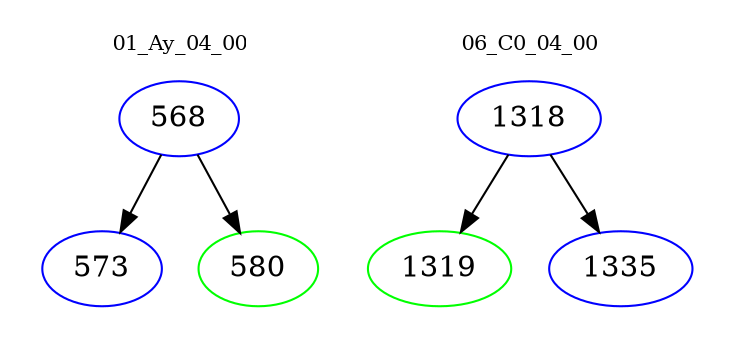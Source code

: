 digraph{
subgraph cluster_0 {
color = white
label = "01_Ay_04_00";
fontsize=10;
T0_568 [label="568", color="blue"]
T0_568 -> T0_573 [color="black"]
T0_573 [label="573", color="blue"]
T0_568 -> T0_580 [color="black"]
T0_580 [label="580", color="green"]
}
subgraph cluster_1 {
color = white
label = "06_C0_04_00";
fontsize=10;
T1_1318 [label="1318", color="blue"]
T1_1318 -> T1_1319 [color="black"]
T1_1319 [label="1319", color="green"]
T1_1318 -> T1_1335 [color="black"]
T1_1335 [label="1335", color="blue"]
}
}
